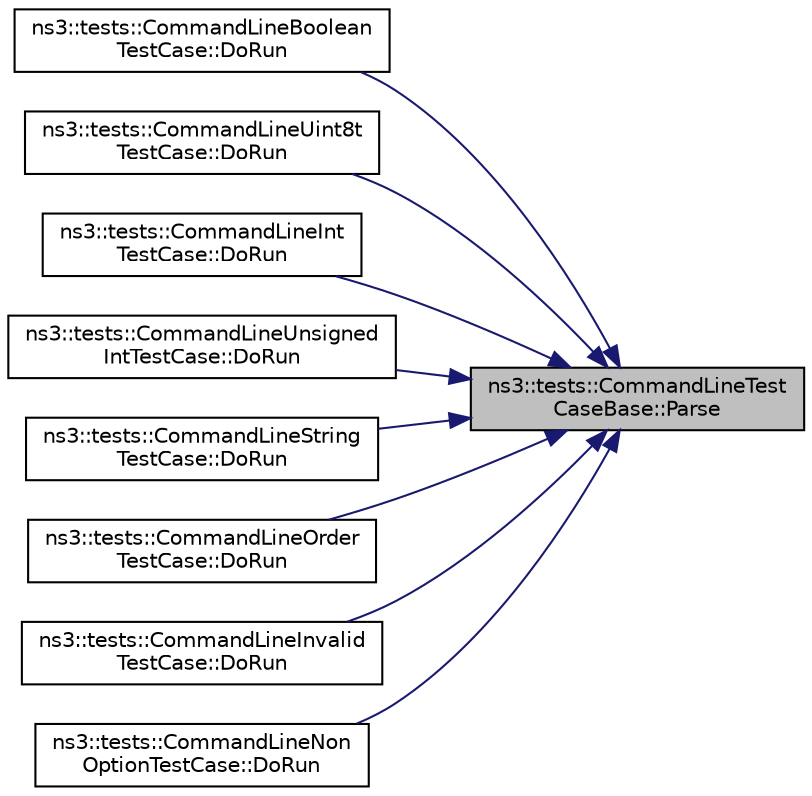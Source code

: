 digraph "ns3::tests::CommandLineTestCaseBase::Parse"
{
 // LATEX_PDF_SIZE
  edge [fontname="Helvetica",fontsize="10",labelfontname="Helvetica",labelfontsize="10"];
  node [fontname="Helvetica",fontsize="10",shape=record];
  rankdir="RL";
  Node1 [label="ns3::tests::CommandLineTest\lCaseBase::Parse",height=0.2,width=0.4,color="black", fillcolor="grey75", style="filled", fontcolor="black",tooltip="Exercise the CommandLine with the provided arguments."];
  Node1 -> Node2 [dir="back",color="midnightblue",fontsize="10",style="solid",fontname="Helvetica"];
  Node2 [label="ns3::tests::CommandLineBoolean\lTestCase::DoRun",height=0.2,width=0.4,color="black", fillcolor="white", style="filled",URL="$classns3_1_1tests_1_1_command_line_boolean_test_case.html#aff0ede129f7c02a9f2617c11a8a23237",tooltip="Run the test."];
  Node1 -> Node3 [dir="back",color="midnightblue",fontsize="10",style="solid",fontname="Helvetica"];
  Node3 [label="ns3::tests::CommandLineUint8t\lTestCase::DoRun",height=0.2,width=0.4,color="black", fillcolor="white", style="filled",URL="$classns3_1_1tests_1_1_command_line_uint8t_test_case.html#ad7c80c68ee665158134c36fb947f530d",tooltip="Run the test."];
  Node1 -> Node4 [dir="back",color="midnightblue",fontsize="10",style="solid",fontname="Helvetica"];
  Node4 [label="ns3::tests::CommandLineInt\lTestCase::DoRun",height=0.2,width=0.4,color="black", fillcolor="white", style="filled",URL="$classns3_1_1tests_1_1_command_line_int_test_case.html#a3dd6e2d7d807de99984e7df9c950914d",tooltip="Run the test."];
  Node1 -> Node5 [dir="back",color="midnightblue",fontsize="10",style="solid",fontname="Helvetica"];
  Node5 [label="ns3::tests::CommandLineUnsigned\lIntTestCase::DoRun",height=0.2,width=0.4,color="black", fillcolor="white", style="filled",URL="$classns3_1_1tests_1_1_command_line_unsigned_int_test_case.html#a3fe438f429df6690bbfca48b2842e5fd",tooltip="Run the test."];
  Node1 -> Node6 [dir="back",color="midnightblue",fontsize="10",style="solid",fontname="Helvetica"];
  Node6 [label="ns3::tests::CommandLineString\lTestCase::DoRun",height=0.2,width=0.4,color="black", fillcolor="white", style="filled",URL="$classns3_1_1tests_1_1_command_line_string_test_case.html#ab985faba0b6c3a34cc294bc00ea1c4a9",tooltip="Run the test."];
  Node1 -> Node7 [dir="back",color="midnightblue",fontsize="10",style="solid",fontname="Helvetica"];
  Node7 [label="ns3::tests::CommandLineOrder\lTestCase::DoRun",height=0.2,width=0.4,color="black", fillcolor="white", style="filled",URL="$classns3_1_1tests_1_1_command_line_order_test_case.html#a9491802a01f9c25a3704d40f326b0874",tooltip="Run the test."];
  Node1 -> Node8 [dir="back",color="midnightblue",fontsize="10",style="solid",fontname="Helvetica"];
  Node8 [label="ns3::tests::CommandLineInvalid\lTestCase::DoRun",height=0.2,width=0.4,color="black", fillcolor="white", style="filled",URL="$classns3_1_1tests_1_1_command_line_invalid_test_case.html#a5669abe9d6f994c7d74313281322408a",tooltip="Run the test."];
  Node1 -> Node9 [dir="back",color="midnightblue",fontsize="10",style="solid",fontname="Helvetica"];
  Node9 [label="ns3::tests::CommandLineNon\lOptionTestCase::DoRun",height=0.2,width=0.4,color="black", fillcolor="white", style="filled",URL="$classns3_1_1tests_1_1_command_line_non_option_test_case.html#a379a88bfa20421f8bcc806135135bfde",tooltip="Run the test."];
}
